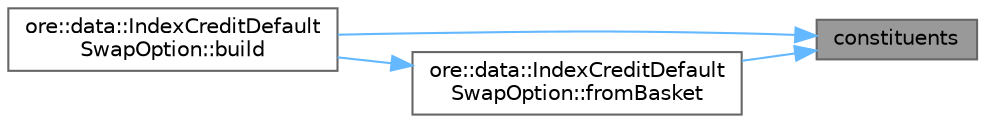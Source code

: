 digraph "constituents"
{
 // INTERACTIVE_SVG=YES
 // LATEX_PDF_SIZE
  bgcolor="transparent";
  edge [fontname=Helvetica,fontsize=10,labelfontname=Helvetica,labelfontsize=10];
  node [fontname=Helvetica,fontsize=10,shape=box,height=0.2,width=0.4];
  rankdir="RL";
  Node1 [label="constituents",height=0.2,width=0.4,color="gray40", fillcolor="grey60", style="filled", fontcolor="black",tooltip=" "];
  Node1 -> Node2 [dir="back",color="steelblue1",style="solid"];
  Node2 [label="ore::data::IndexCreditDefault\lSwapOption::build",height=0.2,width=0.4,color="grey40", fillcolor="white", style="filled",URL="$classore_1_1data_1_1_index_credit_default_swap_option.html#af7b69d5b18d278257927e32b10a23ee6",tooltip=" "];
  Node1 -> Node3 [dir="back",color="steelblue1",style="solid"];
  Node3 [label="ore::data::IndexCreditDefault\lSwapOption::fromBasket",height=0.2,width=0.4,color="grey40", fillcolor="white", style="filled",URL="$classore_1_1data_1_1_index_credit_default_swap_option.html#a53011b21d2958f22377b7c07c66269e9",tooltip="Populate constituent notionals and curve IDs from basket data."];
  Node3 -> Node2 [dir="back",color="steelblue1",style="solid"];
}
